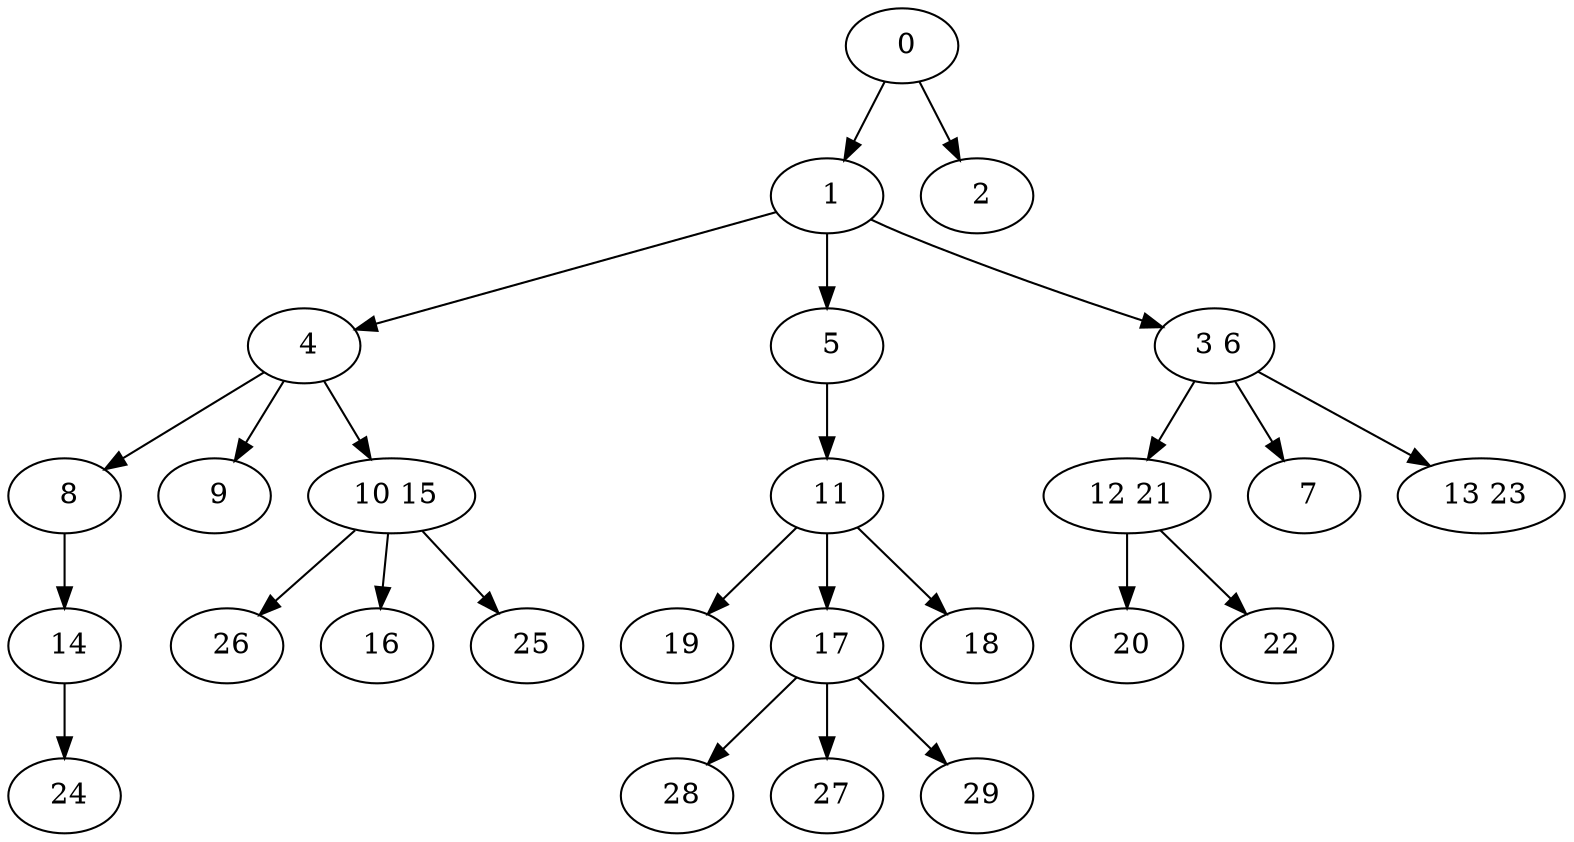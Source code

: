 digraph mytree {
" 0" -> " 1";
" 0" -> " 2";
" 19";
" 1" -> " 4";
" 1" -> " 5";
" 1" -> " 3 6";
" 4" -> " 8";
" 4" -> " 9";
" 4" -> " 10 15";
" 5" -> " 11";
" 3 6" -> " 12 21";
" 3 6" -> " 7";
" 3 6" -> " 13 23";
" 8" -> " 14";
" 9";
" 11" -> " 19";
" 11" -> " 17";
" 11" -> " 18";
" 14" -> " 24";
" 20";
" 26";
" 17" -> " 28";
" 17" -> " 27";
" 17" -> " 29";
" 28";
" 24";
" 27";
" 29";
" 10 15" -> " 26";
" 10 15" -> " 16";
" 10 15" -> " 25";
" 12 21" -> " 20";
" 12 21" -> " 22";
" 22";
" 16";
" 25";
" 7";
" 13 23";
" 18";
" 2";
}
